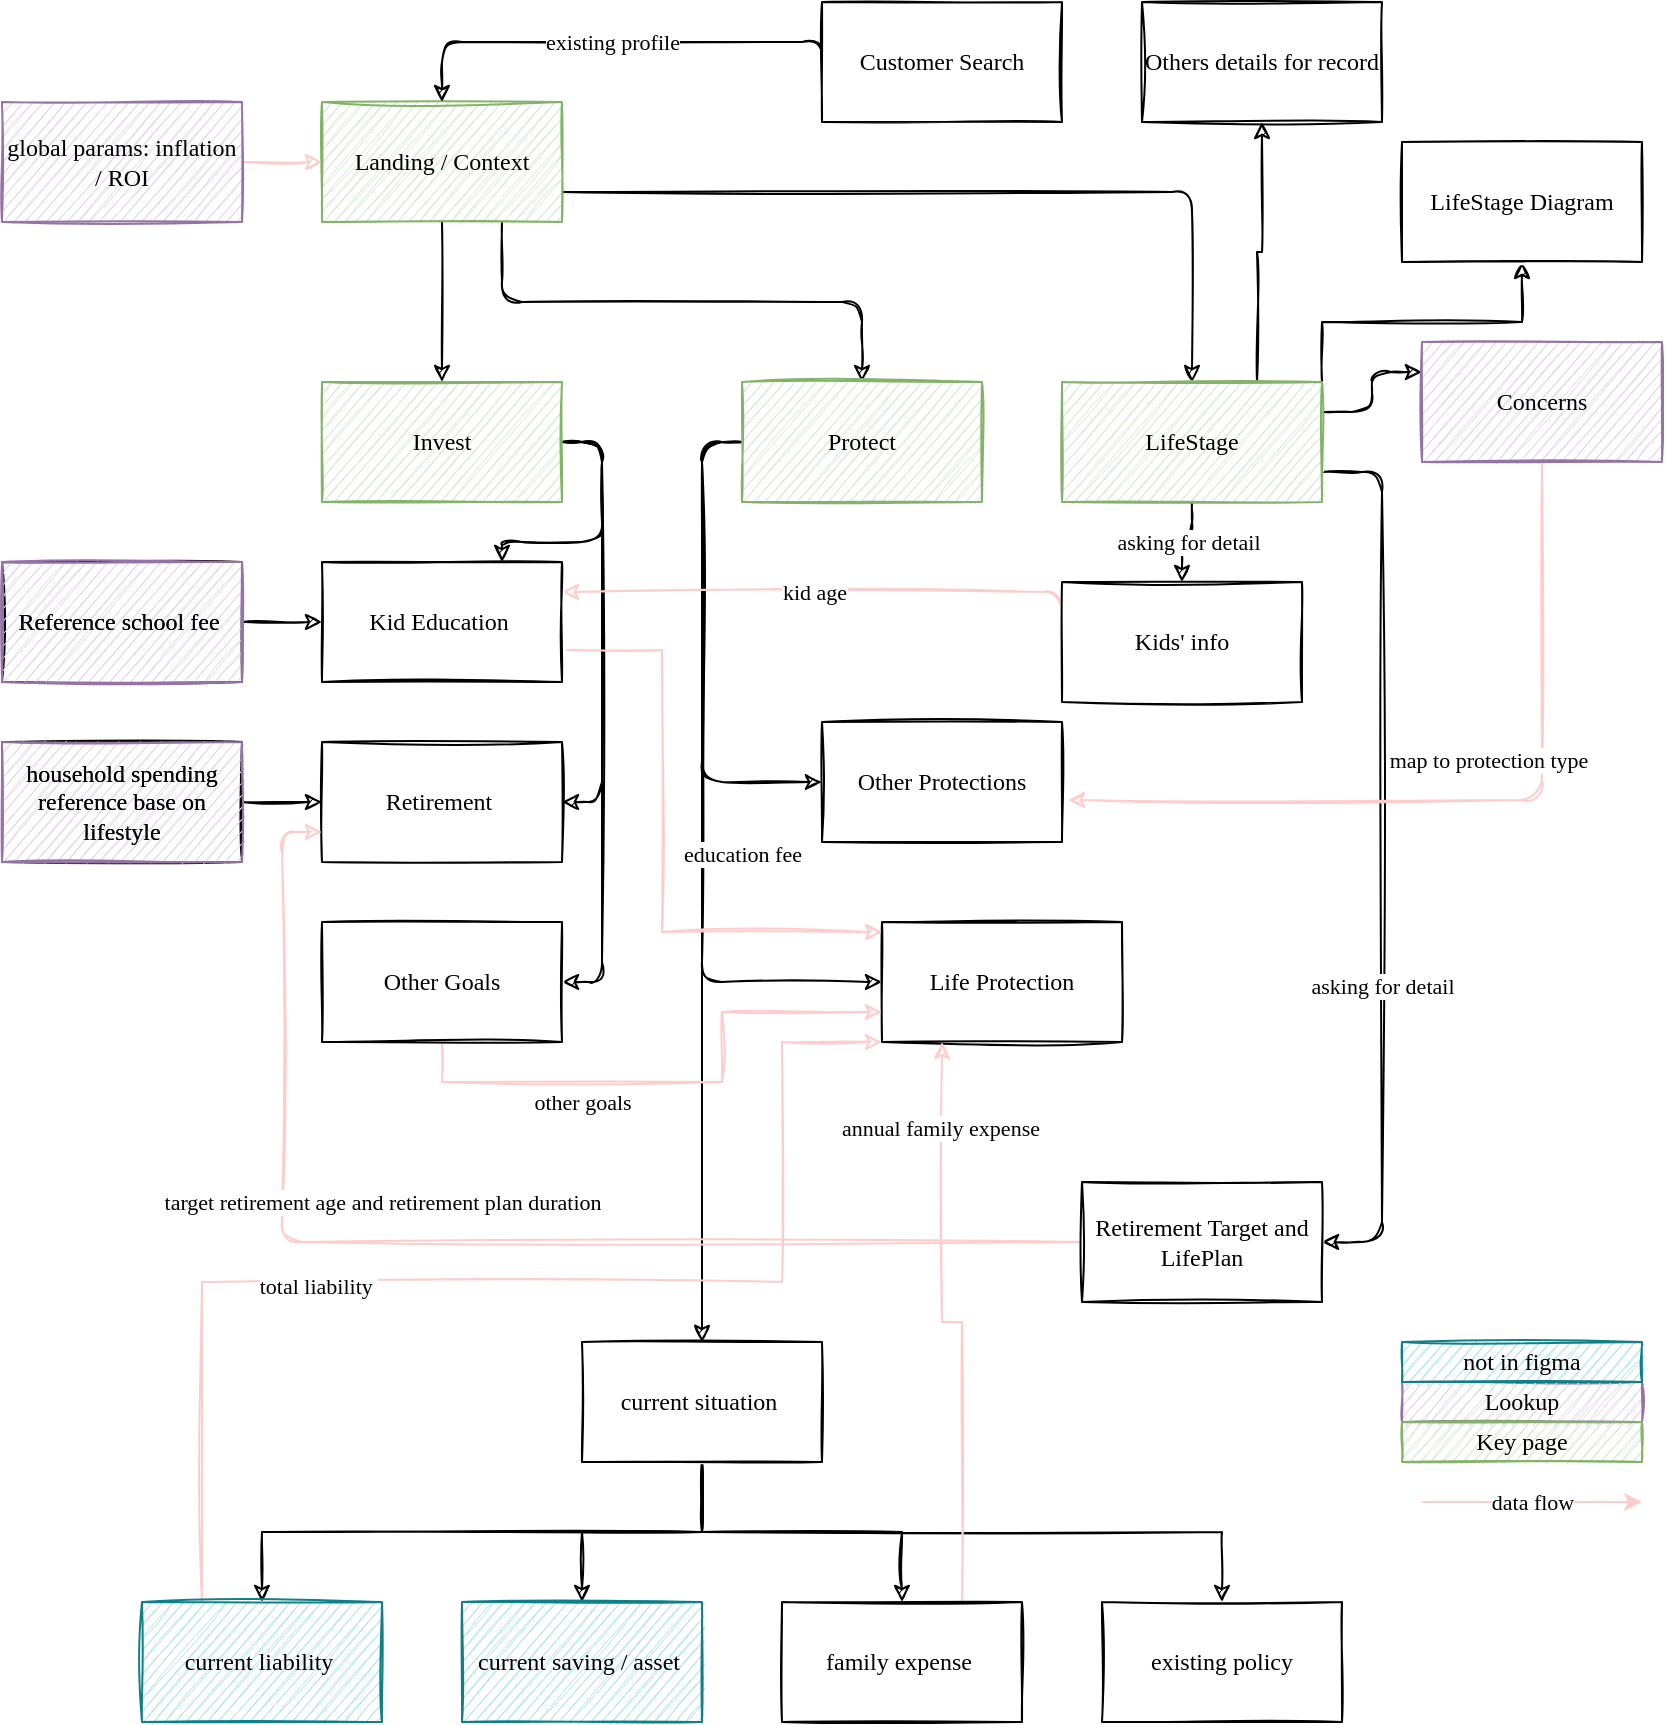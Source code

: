 <mxfile version="13.7.6" type="github">
  <diagram id="EWSqnJioqDDeJ6R7m2_B" name="Data Flow">
    <mxGraphModel dx="1059" dy="806" grid="1" gridSize="10" guides="1" tooltips="1" connect="1" arrows="1" fold="1" page="1" pageScale="1" pageWidth="850" pageHeight="1100" math="0" shadow="0">
      <root>
        <mxCell id="0" />
        <mxCell id="1" parent="0" />
        <mxCell id="O3FAnGdFtzIONOLhY2R--17" style="edgeStyle=orthogonalEdgeStyle;orthogonalLoop=1;jettySize=auto;html=1;exitX=0.5;exitY=1;exitDx=0;exitDy=0;entryX=0.5;entryY=0;entryDx=0;entryDy=0;sketch=1;fontFamily=Verdana;" parent="1" source="O3FAnGdFtzIONOLhY2R--1" target="O3FAnGdFtzIONOLhY2R--2" edge="1">
          <mxGeometry relative="1" as="geometry" />
        </mxCell>
        <mxCell id="O3FAnGdFtzIONOLhY2R--18" style="edgeStyle=orthogonalEdgeStyle;orthogonalLoop=1;jettySize=auto;html=1;exitX=0.75;exitY=1;exitDx=0;exitDy=0;sketch=1;fontFamily=Verdana;" parent="1" source="O3FAnGdFtzIONOLhY2R--1" target="O3FAnGdFtzIONOLhY2R--4" edge="1">
          <mxGeometry relative="1" as="geometry" />
        </mxCell>
        <mxCell id="O3FAnGdFtzIONOLhY2R--19" style="edgeStyle=orthogonalEdgeStyle;orthogonalLoop=1;jettySize=auto;html=1;exitX=1;exitY=0.75;exitDx=0;exitDy=0;entryX=0.5;entryY=0;entryDx=0;entryDy=0;sketch=1;fontFamily=Verdana;" parent="1" source="O3FAnGdFtzIONOLhY2R--1" target="O3FAnGdFtzIONOLhY2R--5" edge="1">
          <mxGeometry relative="1" as="geometry" />
        </mxCell>
        <mxCell id="O3FAnGdFtzIONOLhY2R--1" value="Landing / Context" style="whiteSpace=wrap;html=1;sketch=1;fontFamily=Verdana;fillColor=#d5e8d4;strokeColor=#82b366;" parent="1" vertex="1">
          <mxGeometry x="170" y="70" width="120" height="60" as="geometry" />
        </mxCell>
        <mxCell id="O3FAnGdFtzIONOLhY2R--28" style="edgeStyle=orthogonalEdgeStyle;orthogonalLoop=1;jettySize=auto;html=1;exitX=1;exitY=0.5;exitDx=0;exitDy=0;entryX=0.75;entryY=0;entryDx=0;entryDy=0;sketch=1;fontFamily=Verdana;" parent="1" source="O3FAnGdFtzIONOLhY2R--2" target="O3FAnGdFtzIONOLhY2R--11" edge="1">
          <mxGeometry relative="1" as="geometry" />
        </mxCell>
        <mxCell id="O3FAnGdFtzIONOLhY2R--29" style="edgeStyle=orthogonalEdgeStyle;orthogonalLoop=1;jettySize=auto;html=1;exitX=1;exitY=0.5;exitDx=0;exitDy=0;entryX=1;entryY=0.5;entryDx=0;entryDy=0;sketch=1;fontFamily=Verdana;" parent="1" source="O3FAnGdFtzIONOLhY2R--2" target="O3FAnGdFtzIONOLhY2R--12" edge="1">
          <mxGeometry relative="1" as="geometry" />
        </mxCell>
        <mxCell id="O3FAnGdFtzIONOLhY2R--30" style="edgeStyle=orthogonalEdgeStyle;orthogonalLoop=1;jettySize=auto;html=1;exitX=1;exitY=0.5;exitDx=0;exitDy=0;entryX=1;entryY=0.5;entryDx=0;entryDy=0;sketch=1;fontFamily=Verdana;" parent="1" source="O3FAnGdFtzIONOLhY2R--2" target="O3FAnGdFtzIONOLhY2R--13" edge="1">
          <mxGeometry relative="1" as="geometry" />
        </mxCell>
        <mxCell id="O3FAnGdFtzIONOLhY2R--2" value="Invest" style="whiteSpace=wrap;html=1;sketch=1;fontFamily=Verdana;fillColor=#d5e8d4;strokeColor=#82b366;" parent="1" vertex="1">
          <mxGeometry x="170" y="210" width="120" height="60" as="geometry" />
        </mxCell>
        <mxCell id="O3FAnGdFtzIONOLhY2R--31" value="existing profile" style="edgeStyle=orthogonalEdgeStyle;orthogonalLoop=1;jettySize=auto;html=1;exitX=0;exitY=0.5;exitDx=0;exitDy=0;entryX=0.5;entryY=0;entryDx=0;entryDy=0;sketch=1;fontFamily=Verdana;" parent="1" source="O3FAnGdFtzIONOLhY2R--3" target="O3FAnGdFtzIONOLhY2R--1" edge="1">
          <mxGeometry relative="1" as="geometry">
            <Array as="points">
              <mxPoint x="230" y="40" />
            </Array>
          </mxGeometry>
        </mxCell>
        <mxCell id="O3FAnGdFtzIONOLhY2R--3" value="Customer Search" style="whiteSpace=wrap;html=1;sketch=1;fontFamily=Verdana;" parent="1" vertex="1">
          <mxGeometry x="420" y="20" width="120" height="60" as="geometry" />
        </mxCell>
        <mxCell id="O3FAnGdFtzIONOLhY2R--32" style="edgeStyle=orthogonalEdgeStyle;orthogonalLoop=1;jettySize=auto;html=1;exitX=0;exitY=0.5;exitDx=0;exitDy=0;entryX=0.5;entryY=0;entryDx=0;entryDy=0;sketch=1;fontFamily=Verdana;" parent="1" source="O3FAnGdFtzIONOLhY2R--4" target="O3FAnGdFtzIONOLhY2R--8" edge="1">
          <mxGeometry relative="1" as="geometry" />
        </mxCell>
        <mxCell id="O3FAnGdFtzIONOLhY2R--33" style="edgeStyle=orthogonalEdgeStyle;orthogonalLoop=1;jettySize=auto;html=1;exitX=0;exitY=0.5;exitDx=0;exitDy=0;entryX=0;entryY=0.5;entryDx=0;entryDy=0;sketch=1;fontFamily=Verdana;" parent="1" source="O3FAnGdFtzIONOLhY2R--4" target="O3FAnGdFtzIONOLhY2R--9" edge="1">
          <mxGeometry relative="1" as="geometry" />
        </mxCell>
        <mxCell id="O3FAnGdFtzIONOLhY2R--34" style="edgeStyle=orthogonalEdgeStyle;orthogonalLoop=1;jettySize=auto;html=1;exitX=0;exitY=0.5;exitDx=0;exitDy=0;entryX=0;entryY=0.5;entryDx=0;entryDy=0;sketch=1;fontFamily=Verdana;" parent="1" source="O3FAnGdFtzIONOLhY2R--4" target="O3FAnGdFtzIONOLhY2R--10" edge="1">
          <mxGeometry relative="1" as="geometry" />
        </mxCell>
        <mxCell id="O3FAnGdFtzIONOLhY2R--4" value="Protect" style="whiteSpace=wrap;html=1;sketch=1;fontFamily=Verdana;fillColor=#d5e8d4;strokeColor=#82b366;" parent="1" vertex="1">
          <mxGeometry x="380" y="210" width="120" height="60" as="geometry" />
        </mxCell>
        <mxCell id="O3FAnGdFtzIONOLhY2R--22" style="edgeStyle=orthogonalEdgeStyle;orthogonalLoop=1;jettySize=auto;html=1;exitX=1;exitY=0.25;exitDx=0;exitDy=0;entryX=0;entryY=0.25;entryDx=0;entryDy=0;sketch=1;fontFamily=Verdana;" parent="1" source="O3FAnGdFtzIONOLhY2R--5" target="O3FAnGdFtzIONOLhY2R--7" edge="1">
          <mxGeometry relative="1" as="geometry" />
        </mxCell>
        <mxCell id="O3FAnGdFtzIONOLhY2R--36" value="asking for detail" style="edgeStyle=orthogonalEdgeStyle;orthogonalLoop=1;jettySize=auto;html=1;exitX=0.5;exitY=1;exitDx=0;exitDy=0;sketch=1;fontFamily=Verdana;" parent="1" source="O3FAnGdFtzIONOLhY2R--5" target="O3FAnGdFtzIONOLhY2R--6" edge="1">
          <mxGeometry relative="1" as="geometry" />
        </mxCell>
        <mxCell id="O3FAnGdFtzIONOLhY2R--37" value="asking for detail" style="edgeStyle=orthogonalEdgeStyle;orthogonalLoop=1;jettySize=auto;html=1;exitX=1;exitY=0.75;exitDx=0;exitDy=0;entryX=1;entryY=0.5;entryDx=0;entryDy=0;sketch=1;fontFamily=Verdana;" parent="1" source="O3FAnGdFtzIONOLhY2R--5" target="O3FAnGdFtzIONOLhY2R--35" edge="1">
          <mxGeometry x="0.291" relative="1" as="geometry">
            <Array as="points">
              <mxPoint x="700" y="255" />
              <mxPoint x="700" y="640" />
            </Array>
            <mxPoint as="offset" />
          </mxGeometry>
        </mxCell>
        <mxCell id="RtNHBDS2QIgpiVo3VP4l-9" style="edgeStyle=orthogonalEdgeStyle;rounded=0;sketch=1;orthogonalLoop=1;jettySize=auto;html=1;exitX=0.75;exitY=0;exitDx=0;exitDy=0;entryX=0.5;entryY=1;entryDx=0;entryDy=0;strokeColor=#000000;fillColor=#FFCCCC;fontFamily=Verdana;" edge="1" parent="1" source="O3FAnGdFtzIONOLhY2R--5" target="RtNHBDS2QIgpiVo3VP4l-8">
          <mxGeometry relative="1" as="geometry" />
        </mxCell>
        <mxCell id="RtNHBDS2QIgpiVo3VP4l-11" style="edgeStyle=orthogonalEdgeStyle;rounded=0;sketch=1;orthogonalLoop=1;jettySize=auto;html=1;exitX=1;exitY=0;exitDx=0;exitDy=0;entryX=0.5;entryY=1;entryDx=0;entryDy=0;strokeColor=#000000;fillColor=#FFCCCC;fontFamily=Verdana;" edge="1" parent="1" source="O3FAnGdFtzIONOLhY2R--5" target="RtNHBDS2QIgpiVo3VP4l-10">
          <mxGeometry relative="1" as="geometry" />
        </mxCell>
        <mxCell id="O3FAnGdFtzIONOLhY2R--5" value="LifeStage" style="whiteSpace=wrap;html=1;sketch=1;fontFamily=Verdana;fillColor=#d5e8d4;strokeColor=#82b366;" parent="1" vertex="1">
          <mxGeometry x="540" y="210" width="130" height="60" as="geometry" />
        </mxCell>
        <mxCell id="O3FAnGdFtzIONOLhY2R--39" style="edgeStyle=orthogonalEdgeStyle;orthogonalLoop=1;jettySize=auto;html=1;exitX=0;exitY=0.5;exitDx=0;exitDy=0;entryX=1;entryY=0.25;entryDx=0;entryDy=0;strokeColor=#FFCCCC;sketch=1;fontFamily=Verdana;" parent="1" source="O3FAnGdFtzIONOLhY2R--6" target="O3FAnGdFtzIONOLhY2R--11" edge="1">
          <mxGeometry relative="1" as="geometry">
            <Array as="points">
              <mxPoint x="540" y="315" />
            </Array>
          </mxGeometry>
        </mxCell>
        <mxCell id="O3FAnGdFtzIONOLhY2R--40" value="kid age" style="edgeLabel;html=1;align=center;verticalAlign=middle;resizable=0;points=[];sketch=1;fontFamily=Verdana;" parent="O3FAnGdFtzIONOLhY2R--39" vertex="1" connectable="0">
          <mxGeometry x="0.085" relative="1" as="geometry">
            <mxPoint as="offset" />
          </mxGeometry>
        </mxCell>
        <mxCell id="O3FAnGdFtzIONOLhY2R--6" value="Kids&#39; info" style="whiteSpace=wrap;html=1;sketch=1;fontFamily=Verdana;" parent="1" vertex="1">
          <mxGeometry x="540" y="310" width="120" height="60" as="geometry" />
        </mxCell>
        <mxCell id="RtNHBDS2QIgpiVo3VP4l-1" style="edgeStyle=orthogonalEdgeStyle;orthogonalLoop=1;jettySize=auto;html=1;exitX=0.5;exitY=1;exitDx=0;exitDy=0;fillColor=#FFCCCC;strokeColor=#FFCCCC;sketch=1;fontFamily=Verdana;entryX=1.025;entryY=0.65;entryDx=0;entryDy=0;entryPerimeter=0;" edge="1" parent="1" source="O3FAnGdFtzIONOLhY2R--7" target="O3FAnGdFtzIONOLhY2R--10">
          <mxGeometry relative="1" as="geometry">
            <mxPoint x="570" y="540" as="targetPoint" />
            <Array as="points">
              <mxPoint x="780" y="419" />
            </Array>
          </mxGeometry>
        </mxCell>
        <mxCell id="RtNHBDS2QIgpiVo3VP4l-3" value="map to protection type" style="edgeLabel;html=1;align=center;verticalAlign=middle;resizable=0;points=[];sketch=1;fontFamily=Verdana;" vertex="1" connectable="0" parent="RtNHBDS2QIgpiVo3VP4l-1">
          <mxGeometry x="-0.033" y="-2" relative="1" as="geometry">
            <mxPoint y="-18" as="offset" />
          </mxGeometry>
        </mxCell>
        <mxCell id="O3FAnGdFtzIONOLhY2R--7" value="Concerns" style="whiteSpace=wrap;html=1;sketch=1;fontFamily=Verdana;fillColor=#e1d5e7;strokeColor=#9673a6;" parent="1" vertex="1">
          <mxGeometry x="720" y="190" width="120" height="60" as="geometry" />
        </mxCell>
        <mxCell id="RtNHBDS2QIgpiVo3VP4l-15" style="edgeStyle=orthogonalEdgeStyle;rounded=0;sketch=1;orthogonalLoop=1;jettySize=auto;html=1;exitX=0.5;exitY=1;exitDx=0;exitDy=0;entryX=0.5;entryY=0;entryDx=0;entryDy=0;strokeColor=#000000;fillColor=#FFCCCC;fontFamily=Verdana;" edge="1" parent="1" source="O3FAnGdFtzIONOLhY2R--8" target="RtNHBDS2QIgpiVo3VP4l-12">
          <mxGeometry relative="1" as="geometry" />
        </mxCell>
        <mxCell id="RtNHBDS2QIgpiVo3VP4l-16" style="edgeStyle=orthogonalEdgeStyle;rounded=0;sketch=1;orthogonalLoop=1;jettySize=auto;html=1;exitX=0.5;exitY=1;exitDx=0;exitDy=0;strokeColor=#000000;fillColor=#FFCCCC;fontFamily=Verdana;" edge="1" parent="1" source="O3FAnGdFtzIONOLhY2R--8" target="RtNHBDS2QIgpiVo3VP4l-13">
          <mxGeometry relative="1" as="geometry" />
        </mxCell>
        <mxCell id="RtNHBDS2QIgpiVo3VP4l-18" style="edgeStyle=orthogonalEdgeStyle;rounded=0;sketch=1;orthogonalLoop=1;jettySize=auto;html=1;exitX=0.5;exitY=1;exitDx=0;exitDy=0;entryX=0.5;entryY=0;entryDx=0;entryDy=0;strokeColor=#000000;fillColor=#FFCCCC;fontFamily=Verdana;" edge="1" parent="1" source="O3FAnGdFtzIONOLhY2R--8" target="RtNHBDS2QIgpiVo3VP4l-17">
          <mxGeometry relative="1" as="geometry" />
        </mxCell>
        <mxCell id="RtNHBDS2QIgpiVo3VP4l-20" style="edgeStyle=orthogonalEdgeStyle;rounded=0;sketch=1;orthogonalLoop=1;jettySize=auto;html=1;exitX=0.5;exitY=1;exitDx=0;exitDy=0;entryX=0.5;entryY=0;entryDx=0;entryDy=0;strokeColor=#000000;fillColor=#FFCCCC;fontFamily=Verdana;" edge="1" parent="1" source="O3FAnGdFtzIONOLhY2R--8" target="RtNHBDS2QIgpiVo3VP4l-19">
          <mxGeometry relative="1" as="geometry" />
        </mxCell>
        <mxCell id="O3FAnGdFtzIONOLhY2R--8" value="current situation&amp;nbsp;" style="whiteSpace=wrap;html=1;sketch=1;fontFamily=Verdana;" parent="1" vertex="1">
          <mxGeometry x="300" y="690" width="120" height="60" as="geometry" />
        </mxCell>
        <mxCell id="O3FAnGdFtzIONOLhY2R--9" value="Life Protection" style="whiteSpace=wrap;html=1;sketch=1;fontFamily=Verdana;" parent="1" vertex="1">
          <mxGeometry x="450" y="480" width="120" height="60" as="geometry" />
        </mxCell>
        <mxCell id="O3FAnGdFtzIONOLhY2R--10" value="Other Protections" style="whiteSpace=wrap;html=1;sketch=1;fontFamily=Verdana;" parent="1" vertex="1">
          <mxGeometry x="420" y="380" width="120" height="60" as="geometry" />
        </mxCell>
        <mxCell id="RtNHBDS2QIgpiVo3VP4l-33" style="edgeStyle=orthogonalEdgeStyle;rounded=0;sketch=1;orthogonalLoop=1;jettySize=auto;html=1;exitX=1.023;exitY=0.733;exitDx=0;exitDy=0;strokeColor=#FFCCCC;fillColor=#FFCCCC;fontFamily=Verdana;exitPerimeter=0;" edge="1" parent="1" source="O3FAnGdFtzIONOLhY2R--11">
          <mxGeometry relative="1" as="geometry">
            <mxPoint x="450" y="485" as="targetPoint" />
            <Array as="points">
              <mxPoint x="340" y="344" />
              <mxPoint x="340" y="485" />
            </Array>
          </mxGeometry>
        </mxCell>
        <mxCell id="RtNHBDS2QIgpiVo3VP4l-34" value="education fee" style="edgeLabel;html=1;align=center;verticalAlign=middle;resizable=0;points=[];fontFamily=Verdana;" vertex="1" connectable="0" parent="RtNHBDS2QIgpiVo3VP4l-33">
          <mxGeometry x="-0.036" y="-3" relative="1" as="geometry">
            <mxPoint x="42.97" y="5" as="offset" />
          </mxGeometry>
        </mxCell>
        <mxCell id="O3FAnGdFtzIONOLhY2R--11" value="Kid Education&amp;nbsp;" style="whiteSpace=wrap;html=1;sketch=1;fontFamily=Verdana;" parent="1" vertex="1">
          <mxGeometry x="170" y="300" width="120" height="60" as="geometry" />
        </mxCell>
        <mxCell id="O3FAnGdFtzIONOLhY2R--12" value="Retirement&amp;nbsp;" style="whiteSpace=wrap;html=1;sketch=1;fontFamily=Verdana;" parent="1" vertex="1">
          <mxGeometry x="170" y="390" width="120" height="60" as="geometry" />
        </mxCell>
        <mxCell id="RtNHBDS2QIgpiVo3VP4l-35" style="edgeStyle=orthogonalEdgeStyle;rounded=0;sketch=1;orthogonalLoop=1;jettySize=auto;html=1;exitX=0.5;exitY=1;exitDx=0;exitDy=0;entryX=0;entryY=0.75;entryDx=0;entryDy=0;strokeColor=#FFCCCC;fillColor=#FFCCCC;fontFamily=Verdana;" edge="1" parent="1" source="O3FAnGdFtzIONOLhY2R--13" target="O3FAnGdFtzIONOLhY2R--9">
          <mxGeometry relative="1" as="geometry" />
        </mxCell>
        <mxCell id="RtNHBDS2QIgpiVo3VP4l-36" value="other goals" style="edgeLabel;html=1;align=center;verticalAlign=middle;resizable=0;points=[];fontFamily=Verdana;" vertex="1" connectable="0" parent="RtNHBDS2QIgpiVo3VP4l-35">
          <mxGeometry x="0.116" y="3" relative="1" as="geometry">
            <mxPoint x="-63.83" y="13" as="offset" />
          </mxGeometry>
        </mxCell>
        <mxCell id="O3FAnGdFtzIONOLhY2R--13" value="Other Goals" style="whiteSpace=wrap;html=1;sketch=1;fontFamily=Verdana;" parent="1" vertex="1">
          <mxGeometry x="170" y="480" width="120" height="60" as="geometry" />
        </mxCell>
        <mxCell id="O3FAnGdFtzIONOLhY2R--24" style="edgeStyle=orthogonalEdgeStyle;orthogonalLoop=1;jettySize=auto;html=1;exitX=1;exitY=0.5;exitDx=0;exitDy=0;entryX=0;entryY=0.5;entryDx=0;entryDy=0;sketch=1;fontFamily=Verdana;" parent="1" source="O3FAnGdFtzIONOLhY2R--15" target="O3FAnGdFtzIONOLhY2R--11" edge="1">
          <mxGeometry relative="1" as="geometry" />
        </mxCell>
        <mxCell id="O3FAnGdFtzIONOLhY2R--15" value="Reference school fee&amp;nbsp;" style="whiteSpace=wrap;html=1;sketch=1;fontFamily=Verdana;" parent="1" vertex="1">
          <mxGeometry x="10" y="300" width="120" height="60" as="geometry" />
        </mxCell>
        <mxCell id="O3FAnGdFtzIONOLhY2R--25" style="edgeStyle=orthogonalEdgeStyle;orthogonalLoop=1;jettySize=auto;html=1;exitX=1;exitY=0.5;exitDx=0;exitDy=0;entryX=0;entryY=0.5;entryDx=0;entryDy=0;sketch=1;fontFamily=Verdana;" parent="1" source="O3FAnGdFtzIONOLhY2R--16" target="O3FAnGdFtzIONOLhY2R--12" edge="1">
          <mxGeometry relative="1" as="geometry" />
        </mxCell>
        <mxCell id="O3FAnGdFtzIONOLhY2R--16" value="household spending reference base on lifestyle" style="whiteSpace=wrap;html=1;sketch=1;fontFamily=Verdana;" parent="1" vertex="1">
          <mxGeometry x="10" y="390" width="120" height="60" as="geometry" />
        </mxCell>
        <mxCell id="O3FAnGdFtzIONOLhY2R--38" style="edgeStyle=orthogonalEdgeStyle;orthogonalLoop=1;jettySize=auto;html=1;exitX=0;exitY=0.5;exitDx=0;exitDy=0;entryX=0;entryY=0.75;entryDx=0;entryDy=0;fillColor=#FFCC99;strokeColor=#FFCCCC;sketch=1;fontFamily=Verdana;" parent="1" source="O3FAnGdFtzIONOLhY2R--35" target="O3FAnGdFtzIONOLhY2R--12" edge="1">
          <mxGeometry relative="1" as="geometry" />
        </mxCell>
        <mxCell id="O3FAnGdFtzIONOLhY2R--41" value="target retirement age and retirement plan duration" style="edgeLabel;html=1;align=center;verticalAlign=middle;resizable=0;points=[];sketch=1;fontFamily=Verdana;" parent="O3FAnGdFtzIONOLhY2R--38" vertex="1" connectable="0">
          <mxGeometry x="-0.256" y="2" relative="1" as="geometry">
            <mxPoint x="-117.5" y="-22" as="offset" />
          </mxGeometry>
        </mxCell>
        <mxCell id="O3FAnGdFtzIONOLhY2R--35" value="Retirement Target and LifePlan" style="whiteSpace=wrap;html=1;sketch=1;fontFamily=Verdana;" parent="1" vertex="1">
          <mxGeometry x="550" y="610" width="120" height="60" as="geometry" />
        </mxCell>
        <mxCell id="RtNHBDS2QIgpiVo3VP4l-6" style="edgeStyle=orthogonalEdgeStyle;orthogonalLoop=1;jettySize=auto;html=1;exitX=1;exitY=0.5;exitDx=0;exitDy=0;strokeColor=#FFCCCC;fillColor=#FFCCCC;sketch=1;fontFamily=Verdana;" edge="1" parent="1" source="RtNHBDS2QIgpiVo3VP4l-5" target="O3FAnGdFtzIONOLhY2R--1">
          <mxGeometry relative="1" as="geometry" />
        </mxCell>
        <mxCell id="RtNHBDS2QIgpiVo3VP4l-5" value="global params: inflation / ROI" style="whiteSpace=wrap;html=1;sketch=1;fontFamily=Verdana;fillColor=#e1d5e7;strokeColor=#9673a6;" vertex="1" parent="1">
          <mxGeometry x="10" y="70" width="120" height="60" as="geometry" />
        </mxCell>
        <mxCell id="RtNHBDS2QIgpiVo3VP4l-8" value="Others details for record" style="rounded=0;whiteSpace=wrap;html=1;sketch=1;fontFamily=Verdana;" vertex="1" parent="1">
          <mxGeometry x="580" y="20" width="120" height="60" as="geometry" />
        </mxCell>
        <mxCell id="RtNHBDS2QIgpiVo3VP4l-10" value="LifeStage Diagram" style="rounded=0;whiteSpace=wrap;html=1;sketch=1;fontFamily=Verdana;" vertex="1" parent="1">
          <mxGeometry x="710" y="90" width="120" height="60" as="geometry" />
        </mxCell>
        <mxCell id="RtNHBDS2QIgpiVo3VP4l-12" value="existing policy" style="rounded=0;whiteSpace=wrap;html=1;sketch=1;fontFamily=Verdana;" vertex="1" parent="1">
          <mxGeometry x="560" y="820" width="120" height="60" as="geometry" />
        </mxCell>
        <mxCell id="RtNHBDS2QIgpiVo3VP4l-37" style="edgeStyle=orthogonalEdgeStyle;rounded=0;sketch=1;orthogonalLoop=1;jettySize=auto;html=1;exitX=0.75;exitY=0;exitDx=0;exitDy=0;entryX=0.25;entryY=1;entryDx=0;entryDy=0;strokeColor=#FFCCCC;fillColor=#FFCCCC;fontFamily=Verdana;" edge="1" parent="1" source="RtNHBDS2QIgpiVo3VP4l-13" target="O3FAnGdFtzIONOLhY2R--9">
          <mxGeometry relative="1" as="geometry" />
        </mxCell>
        <mxCell id="RtNHBDS2QIgpiVo3VP4l-38" value="annual family expense" style="edgeLabel;html=1;align=center;verticalAlign=middle;resizable=0;points=[];fontFamily=Verdana;" vertex="1" connectable="0" parent="RtNHBDS2QIgpiVo3VP4l-37">
          <mxGeometry x="0.702" y="1" relative="1" as="geometry">
            <mxPoint as="offset" />
          </mxGeometry>
        </mxCell>
        <mxCell id="RtNHBDS2QIgpiVo3VP4l-13" value="family expense&amp;nbsp;" style="rounded=0;whiteSpace=wrap;html=1;sketch=1;fontFamily=Verdana;" vertex="1" parent="1">
          <mxGeometry x="400" y="820" width="120" height="60" as="geometry" />
        </mxCell>
        <mxCell id="RtNHBDS2QIgpiVo3VP4l-17" value="current saving / asset&amp;nbsp;" style="rounded=0;whiteSpace=wrap;html=1;sketch=1;fontFamily=Verdana;fillColor=#b0e3e6;strokeColor=#0e8088;" vertex="1" parent="1">
          <mxGeometry x="240" y="820" width="120" height="60" as="geometry" />
        </mxCell>
        <mxCell id="RtNHBDS2QIgpiVo3VP4l-40" style="edgeStyle=orthogonalEdgeStyle;rounded=0;sketch=1;orthogonalLoop=1;jettySize=auto;html=1;exitX=0.25;exitY=0;exitDx=0;exitDy=0;entryX=0;entryY=1;entryDx=0;entryDy=0;strokeColor=#FFCCCC;fillColor=#FFCCCC;fontFamily=Verdana;" edge="1" parent="1" source="RtNHBDS2QIgpiVo3VP4l-19" target="O3FAnGdFtzIONOLhY2R--9">
          <mxGeometry relative="1" as="geometry">
            <Array as="points">
              <mxPoint x="110" y="660" />
              <mxPoint x="400" y="660" />
              <mxPoint x="400" y="540" />
            </Array>
          </mxGeometry>
        </mxCell>
        <mxCell id="RtNHBDS2QIgpiVo3VP4l-41" value="total liability&amp;nbsp;" style="edgeLabel;html=1;align=center;verticalAlign=middle;resizable=0;points=[];fontFamily=Verdana;" vertex="1" connectable="0" parent="RtNHBDS2QIgpiVo3VP4l-40">
          <mxGeometry x="-0.491" y="-58" relative="1" as="geometry">
            <mxPoint as="offset" />
          </mxGeometry>
        </mxCell>
        <mxCell id="RtNHBDS2QIgpiVo3VP4l-19" value="current liability&amp;nbsp;" style="rounded=0;whiteSpace=wrap;html=1;sketch=1;fontFamily=Verdana;fillColor=#b0e3e6;strokeColor=#0e8088;" vertex="1" parent="1">
          <mxGeometry x="80" y="820" width="120" height="60" as="geometry" />
        </mxCell>
        <mxCell id="RtNHBDS2QIgpiVo3VP4l-21" value="Reference school fee&amp;nbsp;" style="whiteSpace=wrap;html=1;sketch=1;fontFamily=Verdana;fillColor=#e1d5e7;strokeColor=#9673a6;" vertex="1" parent="1">
          <mxGeometry x="10" y="300" width="120" height="60" as="geometry" />
        </mxCell>
        <mxCell id="RtNHBDS2QIgpiVo3VP4l-22" value="household spending reference base on lifestyle" style="whiteSpace=wrap;html=1;sketch=1;fontFamily=Verdana;fillColor=#e1d5e7;strokeColor=#9673a6;" vertex="1" parent="1">
          <mxGeometry x="10" y="390" width="120" height="60" as="geometry" />
        </mxCell>
        <mxCell id="RtNHBDS2QIgpiVo3VP4l-25" value="Lookup" style="rounded=0;whiteSpace=wrap;html=1;sketch=1;fontFamily=Verdana;fillColor=#e1d5e7;strokeColor=#9673a6;" vertex="1" parent="1">
          <mxGeometry x="710" y="710" width="120" height="20" as="geometry" />
        </mxCell>
        <mxCell id="RtNHBDS2QIgpiVo3VP4l-26" value="Key page" style="rounded=0;whiteSpace=wrap;html=1;sketch=1;fontFamily=Verdana;fillColor=#d5e8d4;strokeColor=#82b366;" vertex="1" parent="1">
          <mxGeometry x="710" y="730" width="120" height="20" as="geometry" />
        </mxCell>
        <mxCell id="RtNHBDS2QIgpiVo3VP4l-27" value="data flow" style="endArrow=classic;html=1;strokeColor=#FFCCCC;fillColor=#FFCCCC;fontFamily=Verdana;" edge="1" parent="1">
          <mxGeometry width="50" height="50" relative="1" as="geometry">
            <mxPoint x="720" y="770" as="sourcePoint" />
            <mxPoint x="830" y="770" as="targetPoint" />
          </mxGeometry>
        </mxCell>
        <mxCell id="RtNHBDS2QIgpiVo3VP4l-30" value="not in figma" style="rounded=0;whiteSpace=wrap;html=1;sketch=1;fontFamily=Verdana;fillColor=#b0e3e6;strokeColor=#0e8088;" vertex="1" parent="1">
          <mxGeometry x="710" y="690" width="120" height="20" as="geometry" />
        </mxCell>
      </root>
    </mxGraphModel>
  </diagram>
</mxfile>
